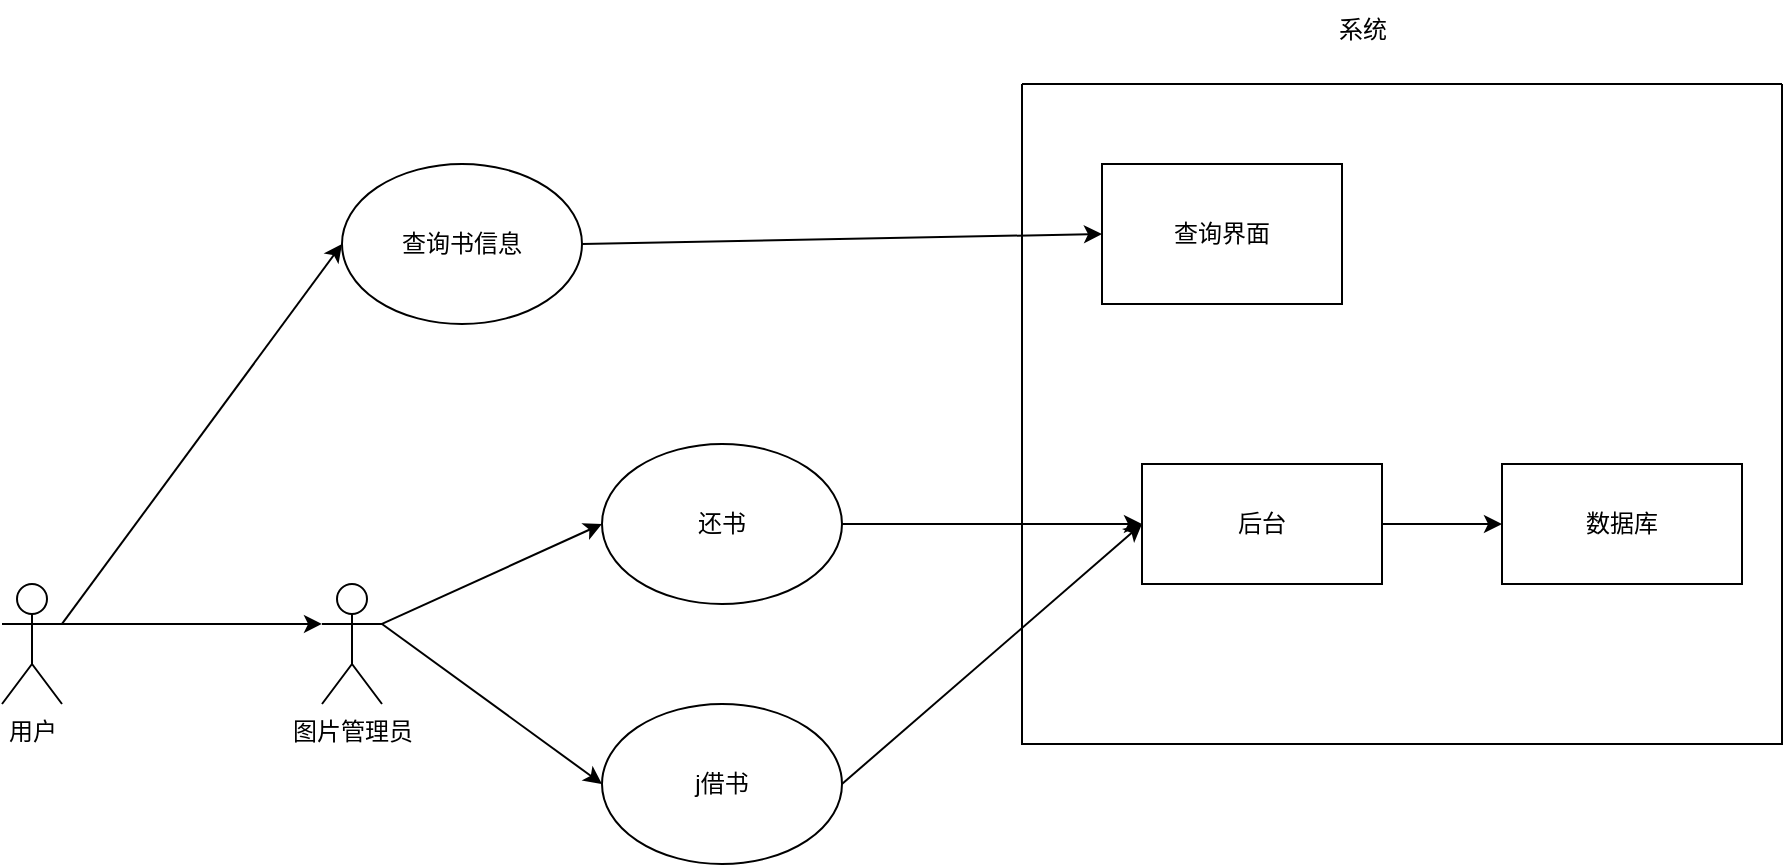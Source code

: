 <mxfile version="21.2.9" type="github">
  <diagram name="第 1 页" id="aiQ21PJiKLgbSB5T6cSl">
    <mxGraphModel dx="1754" dy="831" grid="1" gridSize="10" guides="1" tooltips="1" connect="1" arrows="1" fold="1" page="1" pageScale="1" pageWidth="827" pageHeight="1169" math="0" shadow="0">
      <root>
        <mxCell id="0" />
        <mxCell id="1" parent="0" />
        <mxCell id="cll_-j8iXL6UfGxuxfnc-2" value="用户" style="shape=umlActor;verticalLabelPosition=bottom;verticalAlign=top;html=1;outlineConnect=0;" vertex="1" parent="1">
          <mxGeometry x="40" y="440" width="30" height="60" as="geometry" />
        </mxCell>
        <mxCell id="cll_-j8iXL6UfGxuxfnc-15" value="" style="endArrow=classic;html=1;rounded=0;entryX=0;entryY=0.5;entryDx=0;entryDy=0;exitX=1;exitY=0.333;exitDx=0;exitDy=0;exitPerimeter=0;" edge="1" parent="1" source="cll_-j8iXL6UfGxuxfnc-2" target="cll_-j8iXL6UfGxuxfnc-26">
          <mxGeometry width="50" height="50" relative="1" as="geometry">
            <mxPoint x="150" y="420" as="sourcePoint" />
            <mxPoint x="215" y="250" as="targetPoint" />
          </mxGeometry>
        </mxCell>
        <mxCell id="cll_-j8iXL6UfGxuxfnc-22" value="图片管理员" style="shape=umlActor;verticalLabelPosition=bottom;verticalAlign=top;html=1;outlineConnect=0;" vertex="1" parent="1">
          <mxGeometry x="200" y="440" width="30" height="60" as="geometry" />
        </mxCell>
        <mxCell id="cll_-j8iXL6UfGxuxfnc-23" value="" style="endArrow=classic;html=1;rounded=0;entryX=0;entryY=0.333;entryDx=0;entryDy=0;entryPerimeter=0;" edge="1" parent="1" target="cll_-j8iXL6UfGxuxfnc-22">
          <mxGeometry width="50" height="50" relative="1" as="geometry">
            <mxPoint x="70" y="460" as="sourcePoint" />
            <mxPoint x="630" y="400" as="targetPoint" />
          </mxGeometry>
        </mxCell>
        <mxCell id="cll_-j8iXL6UfGxuxfnc-24" value="" style="endArrow=classic;html=1;rounded=0;exitX=1;exitY=0.5;exitDx=0;exitDy=0;entryX=0;entryY=0.5;entryDx=0;entryDy=0;" edge="1" parent="1" source="cll_-j8iXL6UfGxuxfnc-26" target="cll_-j8iXL6UfGxuxfnc-7">
          <mxGeometry width="50" height="50" relative="1" as="geometry">
            <mxPoint x="315" y="250" as="sourcePoint" />
            <mxPoint x="630" y="400" as="targetPoint" />
          </mxGeometry>
        </mxCell>
        <mxCell id="cll_-j8iXL6UfGxuxfnc-26" value="查询书信息" style="ellipse;whiteSpace=wrap;html=1;" vertex="1" parent="1">
          <mxGeometry x="210" y="230" width="120" height="80" as="geometry" />
        </mxCell>
        <mxCell id="cll_-j8iXL6UfGxuxfnc-29" value="还书" style="ellipse;whiteSpace=wrap;html=1;" vertex="1" parent="1">
          <mxGeometry x="340" y="370" width="120" height="80" as="geometry" />
        </mxCell>
        <mxCell id="cll_-j8iXL6UfGxuxfnc-30" value="j借书" style="ellipse;whiteSpace=wrap;html=1;" vertex="1" parent="1">
          <mxGeometry x="340" y="500" width="120" height="80" as="geometry" />
        </mxCell>
        <mxCell id="cll_-j8iXL6UfGxuxfnc-31" value="" style="endArrow=classic;html=1;rounded=0;exitX=1;exitY=0.333;exitDx=0;exitDy=0;exitPerimeter=0;entryX=0;entryY=0.5;entryDx=0;entryDy=0;" edge="1" parent="1" source="cll_-j8iXL6UfGxuxfnc-22" target="cll_-j8iXL6UfGxuxfnc-29">
          <mxGeometry width="50" height="50" relative="1" as="geometry">
            <mxPoint x="580" y="450" as="sourcePoint" />
            <mxPoint x="630" y="400" as="targetPoint" />
          </mxGeometry>
        </mxCell>
        <mxCell id="cll_-j8iXL6UfGxuxfnc-32" value="" style="endArrow=classic;html=1;rounded=0;exitX=1;exitY=0.333;exitDx=0;exitDy=0;exitPerimeter=0;entryX=0;entryY=0.5;entryDx=0;entryDy=0;" edge="1" parent="1" source="cll_-j8iXL6UfGxuxfnc-22" target="cll_-j8iXL6UfGxuxfnc-30">
          <mxGeometry width="50" height="50" relative="1" as="geometry">
            <mxPoint x="580" y="450" as="sourcePoint" />
            <mxPoint x="630" y="400" as="targetPoint" />
          </mxGeometry>
        </mxCell>
        <mxCell id="cll_-j8iXL6UfGxuxfnc-34" value="" style="endArrow=classic;html=1;rounded=0;exitX=1;exitY=0.5;exitDx=0;exitDy=0;entryX=0;entryY=0.5;entryDx=0;entryDy=0;" edge="1" parent="1" source="cll_-j8iXL6UfGxuxfnc-29" target="cll_-j8iXL6UfGxuxfnc-33">
          <mxGeometry width="50" height="50" relative="1" as="geometry">
            <mxPoint x="580" y="450" as="sourcePoint" />
            <mxPoint x="630" y="400" as="targetPoint" />
          </mxGeometry>
        </mxCell>
        <mxCell id="cll_-j8iXL6UfGxuxfnc-35" value="" style="endArrow=classic;html=1;rounded=0;exitX=1;exitY=0.5;exitDx=0;exitDy=0;entryX=0;entryY=0.5;entryDx=0;entryDy=0;" edge="1" parent="1" source="cll_-j8iXL6UfGxuxfnc-30" target="cll_-j8iXL6UfGxuxfnc-33">
          <mxGeometry width="50" height="50" relative="1" as="geometry">
            <mxPoint x="580" y="450" as="sourcePoint" />
            <mxPoint x="540" y="470" as="targetPoint" />
          </mxGeometry>
        </mxCell>
        <mxCell id="cll_-j8iXL6UfGxuxfnc-43" value="" style="swimlane;startSize=0;" vertex="1" parent="1">
          <mxGeometry x="550" y="190" width="380" height="330" as="geometry" />
        </mxCell>
        <mxCell id="cll_-j8iXL6UfGxuxfnc-7" value="查询界面" style="rounded=0;whiteSpace=wrap;html=1;" vertex="1" parent="cll_-j8iXL6UfGxuxfnc-43">
          <mxGeometry x="40" y="40" width="120" height="70" as="geometry" />
        </mxCell>
        <mxCell id="cll_-j8iXL6UfGxuxfnc-33" value="后台" style="rounded=0;whiteSpace=wrap;html=1;" vertex="1" parent="cll_-j8iXL6UfGxuxfnc-43">
          <mxGeometry x="60" y="190" width="120" height="60" as="geometry" />
        </mxCell>
        <mxCell id="cll_-j8iXL6UfGxuxfnc-36" value="数据库" style="rounded=0;whiteSpace=wrap;html=1;" vertex="1" parent="cll_-j8iXL6UfGxuxfnc-43">
          <mxGeometry x="240" y="190" width="120" height="60" as="geometry" />
        </mxCell>
        <mxCell id="cll_-j8iXL6UfGxuxfnc-39" value="" style="endArrow=classic;html=1;rounded=0;exitX=1;exitY=0.5;exitDx=0;exitDy=0;entryX=0;entryY=0.5;entryDx=0;entryDy=0;" edge="1" parent="cll_-j8iXL6UfGxuxfnc-43" source="cll_-j8iXL6UfGxuxfnc-33" target="cll_-j8iXL6UfGxuxfnc-36">
          <mxGeometry width="50" height="50" relative="1" as="geometry">
            <mxPoint x="260" y="260" as="sourcePoint" />
            <mxPoint x="310" y="210" as="targetPoint" />
          </mxGeometry>
        </mxCell>
        <mxCell id="cll_-j8iXL6UfGxuxfnc-44" value="系统" style="text;html=1;align=center;verticalAlign=middle;resizable=0;points=[];autosize=1;strokeColor=none;fillColor=none;" vertex="1" parent="1">
          <mxGeometry x="695" y="148" width="50" height="30" as="geometry" />
        </mxCell>
      </root>
    </mxGraphModel>
  </diagram>
</mxfile>
